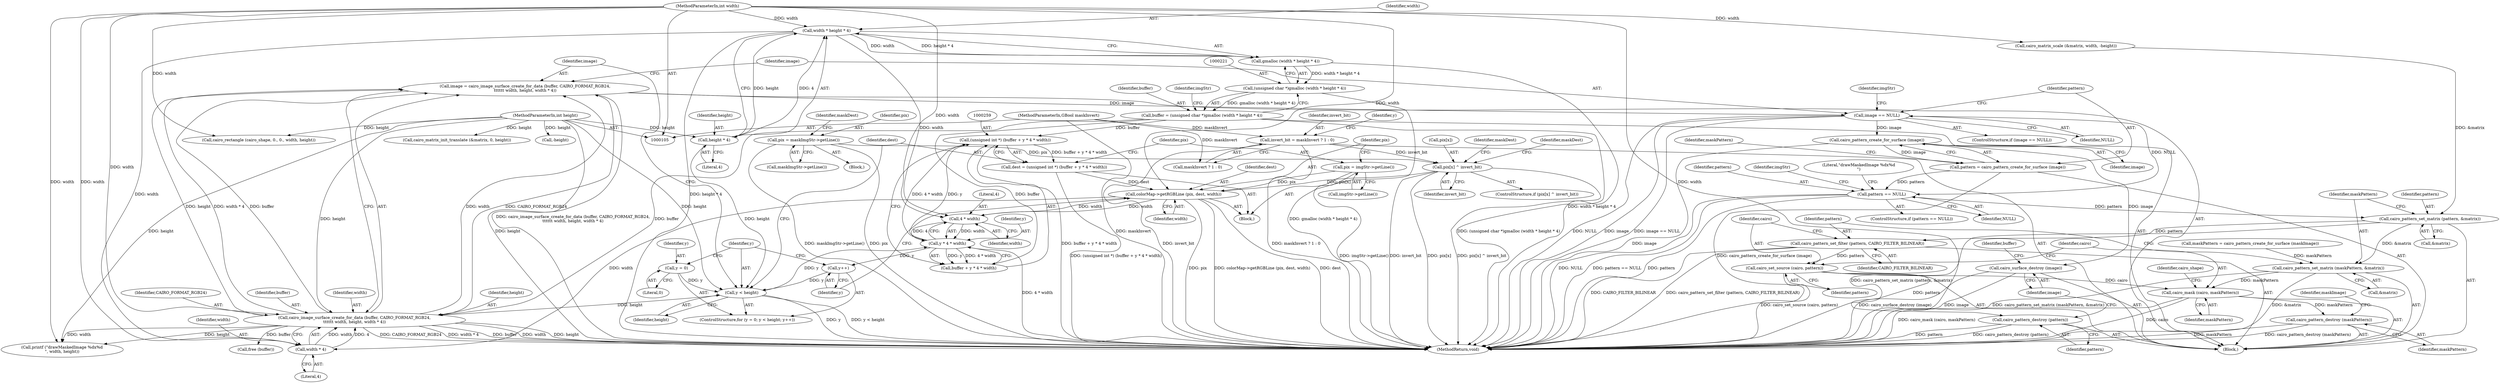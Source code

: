 digraph "0_poppler_7b2d314a61fd0e12f47c62996cb49ec0d1ba747a_2@API" {
"1000294" [label="(Call,cairo_pattern_create_for_surface (image))"];
"1000285" [label="(Call,image == NULL)"];
"1000274" [label="(Call,image = cairo_image_surface_create_for_data (buffer, CAIRO_FORMAT_RGB24,\n\t\t\t\t\t\t width, height, width * 4))"];
"1000276" [label="(Call,cairo_image_surface_create_for_data (buffer, CAIRO_FORMAT_RGB24,\n\t\t\t\t\t\t width, height, width * 4))"];
"1000218" [label="(Call,buffer = (unsigned char *)gmalloc (width * height * 4))"];
"1000220" [label="(Call,(unsigned char *)gmalloc (width * height * 4))"];
"1000222" [label="(Call,gmalloc (width * height * 4))"];
"1000223" [label="(Call,width * height * 4)"];
"1000109" [label="(MethodParameterIn,int width)"];
"1000225" [label="(Call,height * 4)"];
"1000110" [label="(MethodParameterIn,int height)"];
"1000281" [label="(Call,width * 4)"];
"1000270" [label="(Call,colorMap->getRGBLine (pix, dest, width))"];
"1000184" [label="(Call,pix[x] ^ invert_bit)"];
"1000163" [label="(Call,pix = maskImgStr->getLine())"];
"1000147" [label="(Call,invert_bit = maskInvert ? 1 : 0)"];
"1000115" [label="(MethodParameterIn,GBool maskInvert)"];
"1000267" [label="(Call,pix = imgStr->getLine())"];
"1000256" [label="(Call,dest = (unsigned int *) (buffer + y * 4 * width))"];
"1000258" [label="(Call,(unsigned int *) (buffer + y * 4 * width))"];
"1000262" [label="(Call,y * 4 * width)"];
"1000250" [label="(Call,y < height)"];
"1000247" [label="(Call,y = 0)"];
"1000253" [label="(Call,y++)"];
"1000264" [label="(Call,4 * width)"];
"1000292" [label="(Call,pattern = cairo_pattern_create_for_surface (image))"];
"1000301" [label="(Call,pattern == NULL)"];
"1000324" [label="(Call,cairo_pattern_set_matrix (pattern, &matrix))"];
"1000328" [label="(Call,cairo_pattern_set_matrix (maskPattern, &matrix))"];
"1000338" [label="(Call,cairo_mask (cairo, maskPattern))"];
"1000352" [label="(Call,cairo_pattern_destroy (maskPattern))"];
"1000332" [label="(Call,cairo_pattern_set_filter (pattern, CAIRO_FILTER_BILINEAR))"];
"1000335" [label="(Call,cairo_set_source (cairo, pattern))"];
"1000356" [label="(Call,cairo_pattern_destroy (pattern))"];
"1000358" [label="(Call,cairo_surface_destroy (image))"];
"1000292" [label="(Call,pattern = cairo_pattern_create_for_surface (image))"];
"1000326" [label="(Call,&matrix)"];
"1000220" [label="(Call,(unsigned char *)gmalloc (width * height * 4))"];
"1000258" [label="(Call,(unsigned int *) (buffer + y * 4 * width))"];
"1000257" [label="(Identifier,dest)"];
"1000273" [label="(Identifier,width)"];
"1000270" [label="(Call,colorMap->getRGBLine (pix, dest, width))"];
"1000301" [label="(Call,pattern == NULL)"];
"1000277" [label="(Identifier,buffer)"];
"1000219" [label="(Identifier,buffer)"];
"1000290" [label="(Identifier,imgStr)"];
"1000271" [label="(Identifier,pix)"];
"1000344" [label="(Call,cairo_rectangle (cairo_shape, 0., 0., width, height))"];
"1000162" [label="(Block,)"];
"1000265" [label="(Literal,4)"];
"1000275" [label="(Identifier,image)"];
"1000116" [label="(Block,)"];
"1000115" [label="(MethodParameterIn,GBool maskInvert)"];
"1000306" [label="(Identifier,imgStr)"];
"1000313" [label="(Call,cairo_matrix_init_translate (&matrix, 0, height))"];
"1000356" [label="(Call,cairo_pattern_destroy (pattern))"];
"1000328" [label="(Call,cairo_pattern_set_matrix (maskPattern, &matrix))"];
"1000352" [label="(Call,cairo_pattern_destroy (maskPattern))"];
"1000227" [label="(Literal,4)"];
"1000325" [label="(Identifier,pattern)"];
"1000287" [label="(Identifier,NULL)"];
"1000247" [label="(Call,y = 0)"];
"1000334" [label="(Identifier,CAIRO_FILTER_BILINEAR)"];
"1000335" [label="(Call,cairo_set_source (cairo, pattern))"];
"1000252" [label="(Identifier,height)"];
"1000256" [label="(Call,dest = (unsigned int *) (buffer + y * 4 * width))"];
"1000167" [label="(Identifier,maskDest)"];
"1000297" [label="(Identifier,maskPattern)"];
"1000248" [label="(Identifier,y)"];
"1000109" [label="(MethodParameterIn,int width)"];
"1000251" [label="(Identifier,y)"];
"1000340" [label="(Identifier,maskPattern)"];
"1000164" [label="(Identifier,pix)"];
"1000309" [label="(Call,printf (\"drawMaskedImage %dx%d\n\", width, height))"];
"1000264" [label="(Call,4 * width)"];
"1000149" [label="(Call,maskInvert ? 1 : 0)"];
"1000272" [label="(Identifier,dest)"];
"1000226" [label="(Identifier,height)"];
"1000263" [label="(Identifier,y)"];
"1000192" [label="(Identifier,maskDest)"];
"1000260" [label="(Call,buffer + y * 4 * width)"];
"1000361" [label="(Identifier,buffer)"];
"1000310" [label="(Literal,\"drawMaskedImage %dx%d\n\")"];
"1000318" [label="(Call,cairo_matrix_scale (&matrix, width, -height))"];
"1000296" [label="(Call,maskPattern = cairo_pattern_create_for_surface (maskImage))"];
"1000285" [label="(Call,image == NULL)"];
"1000279" [label="(Identifier,width)"];
"1000250" [label="(Call,y < height)"];
"1000224" [label="(Identifier,width)"];
"1000330" [label="(Call,&matrix)"];
"1000281" [label="(Call,width * 4)"];
"1000294" [label="(Call,cairo_pattern_create_for_surface (image))"];
"1000360" [label="(Call,free (buffer))"];
"1000222" [label="(Call,gmalloc (width * height * 4))"];
"1000249" [label="(Literal,0)"];
"1000155" [label="(Identifier,y)"];
"1000303" [label="(Identifier,NULL)"];
"1000110" [label="(MethodParameterIn,int height)"];
"1000359" [label="(Identifier,image)"];
"1000337" [label="(Identifier,pattern)"];
"1000148" [label="(Identifier,invert_bit)"];
"1000147" [label="(Call,invert_bit = maskInvert ? 1 : 0)"];
"1000183" [label="(ControlStructure,if (pix[x] ^ invert_bit))"];
"1000300" [label="(ControlStructure,if (pattern == NULL))"];
"1000282" [label="(Identifier,width)"];
"1000269" [label="(Call,imgStr->getLine())"];
"1000329" [label="(Identifier,maskPattern)"];
"1000253" [label="(Call,y++)"];
"1000338" [label="(Call,cairo_mask (cairo, maskPattern))"];
"1000268" [label="(Identifier,pix)"];
"1000358" [label="(Call,cairo_surface_destroy (image))"];
"1000283" [label="(Literal,4)"];
"1000274" [label="(Call,image = cairo_image_surface_create_for_data (buffer, CAIRO_FORMAT_RGB24,\n\t\t\t\t\t\t width, height, width * 4))"];
"1000280" [label="(Identifier,height)"];
"1000276" [label="(Call,cairo_image_surface_create_for_data (buffer, CAIRO_FORMAT_RGB24,\n\t\t\t\t\t\t width, height, width * 4))"];
"1000336" [label="(Identifier,cairo)"];
"1000262" [label="(Call,y * 4 * width)"];
"1000342" [label="(Identifier,cairo_shape)"];
"1000324" [label="(Call,cairo_pattern_set_matrix (pattern, &matrix))"];
"1000254" [label="(Identifier,y)"];
"1000278" [label="(Identifier,CAIRO_FORMAT_RGB24)"];
"1000188" [label="(Identifier,invert_bit)"];
"1000198" [label="(Identifier,maskDest)"];
"1000355" [label="(Identifier,maskImage)"];
"1000267" [label="(Call,pix = imgStr->getLine())"];
"1000246" [label="(ControlStructure,for (y = 0; y < height; y++))"];
"1000223" [label="(Call,width * height * 4)"];
"1000332" [label="(Call,cairo_pattern_set_filter (pattern, CAIRO_FILTER_BILINEAR))"];
"1000284" [label="(ControlStructure,if (image == NULL))"];
"1000225" [label="(Call,height * 4)"];
"1000295" [label="(Identifier,image)"];
"1000165" [label="(Call,maskImgStr->getLine())"];
"1000286" [label="(Identifier,image)"];
"1000184" [label="(Call,pix[x] ^ invert_bit)"];
"1000353" [label="(Identifier,maskPattern)"];
"1000229" [label="(Identifier,imgStr)"];
"1000266" [label="(Identifier,width)"];
"1000293" [label="(Identifier,pattern)"];
"1000255" [label="(Block,)"];
"1000322" [label="(Call,-height)"];
"1000163" [label="(Call,pix = maskImgStr->getLine())"];
"1000357" [label="(Identifier,pattern)"];
"1000218" [label="(Call,buffer = (unsigned char *)gmalloc (width * height * 4))"];
"1000333" [label="(Identifier,pattern)"];
"1000339" [label="(Identifier,cairo)"];
"1000185" [label="(Call,pix[x])"];
"1000302" [label="(Identifier,pattern)"];
"1000366" [label="(MethodReturn,void)"];
"1000294" -> "1000292"  [label="AST: "];
"1000294" -> "1000295"  [label="CFG: "];
"1000295" -> "1000294"  [label="AST: "];
"1000292" -> "1000294"  [label="CFG: "];
"1000294" -> "1000366"  [label="DDG: image"];
"1000294" -> "1000292"  [label="DDG: image"];
"1000285" -> "1000294"  [label="DDG: image"];
"1000294" -> "1000358"  [label="DDG: image"];
"1000285" -> "1000284"  [label="AST: "];
"1000285" -> "1000287"  [label="CFG: "];
"1000286" -> "1000285"  [label="AST: "];
"1000287" -> "1000285"  [label="AST: "];
"1000290" -> "1000285"  [label="CFG: "];
"1000293" -> "1000285"  [label="CFG: "];
"1000285" -> "1000366"  [label="DDG: image"];
"1000285" -> "1000366"  [label="DDG: image == NULL"];
"1000285" -> "1000366"  [label="DDG: NULL"];
"1000274" -> "1000285"  [label="DDG: image"];
"1000285" -> "1000301"  [label="DDG: NULL"];
"1000274" -> "1000116"  [label="AST: "];
"1000274" -> "1000276"  [label="CFG: "];
"1000275" -> "1000274"  [label="AST: "];
"1000276" -> "1000274"  [label="AST: "];
"1000286" -> "1000274"  [label="CFG: "];
"1000274" -> "1000366"  [label="DDG: cairo_image_surface_create_for_data (buffer, CAIRO_FORMAT_RGB24,\n\t\t\t\t\t\t width, height, width * 4)"];
"1000276" -> "1000274"  [label="DDG: CAIRO_FORMAT_RGB24"];
"1000276" -> "1000274"  [label="DDG: height"];
"1000276" -> "1000274"  [label="DDG: width"];
"1000276" -> "1000274"  [label="DDG: width * 4"];
"1000276" -> "1000274"  [label="DDG: buffer"];
"1000276" -> "1000281"  [label="CFG: "];
"1000277" -> "1000276"  [label="AST: "];
"1000278" -> "1000276"  [label="AST: "];
"1000279" -> "1000276"  [label="AST: "];
"1000280" -> "1000276"  [label="AST: "];
"1000281" -> "1000276"  [label="AST: "];
"1000276" -> "1000366"  [label="DDG: height"];
"1000276" -> "1000366"  [label="DDG: CAIRO_FORMAT_RGB24"];
"1000276" -> "1000366"  [label="DDG: width * 4"];
"1000276" -> "1000366"  [label="DDG: buffer"];
"1000276" -> "1000366"  [label="DDG: width"];
"1000218" -> "1000276"  [label="DDG: buffer"];
"1000281" -> "1000276"  [label="DDG: width"];
"1000281" -> "1000276"  [label="DDG: 4"];
"1000109" -> "1000276"  [label="DDG: width"];
"1000250" -> "1000276"  [label="DDG: height"];
"1000110" -> "1000276"  [label="DDG: height"];
"1000276" -> "1000309"  [label="DDG: width"];
"1000276" -> "1000309"  [label="DDG: height"];
"1000276" -> "1000360"  [label="DDG: buffer"];
"1000218" -> "1000116"  [label="AST: "];
"1000218" -> "1000220"  [label="CFG: "];
"1000219" -> "1000218"  [label="AST: "];
"1000220" -> "1000218"  [label="AST: "];
"1000229" -> "1000218"  [label="CFG: "];
"1000218" -> "1000366"  [label="DDG: (unsigned char *)gmalloc (width * height * 4)"];
"1000220" -> "1000218"  [label="DDG: gmalloc (width * height * 4)"];
"1000218" -> "1000258"  [label="DDG: buffer"];
"1000218" -> "1000260"  [label="DDG: buffer"];
"1000220" -> "1000222"  [label="CFG: "];
"1000221" -> "1000220"  [label="AST: "];
"1000222" -> "1000220"  [label="AST: "];
"1000220" -> "1000366"  [label="DDG: gmalloc (width * height * 4)"];
"1000222" -> "1000220"  [label="DDG: width * height * 4"];
"1000222" -> "1000223"  [label="CFG: "];
"1000223" -> "1000222"  [label="AST: "];
"1000222" -> "1000366"  [label="DDG: width * height * 4"];
"1000223" -> "1000222"  [label="DDG: width"];
"1000223" -> "1000222"  [label="DDG: height * 4"];
"1000223" -> "1000225"  [label="CFG: "];
"1000224" -> "1000223"  [label="AST: "];
"1000225" -> "1000223"  [label="AST: "];
"1000223" -> "1000366"  [label="DDG: height * 4"];
"1000109" -> "1000223"  [label="DDG: width"];
"1000225" -> "1000223"  [label="DDG: height"];
"1000225" -> "1000223"  [label="DDG: 4"];
"1000223" -> "1000264"  [label="DDG: width"];
"1000223" -> "1000281"  [label="DDG: width"];
"1000109" -> "1000105"  [label="AST: "];
"1000109" -> "1000366"  [label="DDG: width"];
"1000109" -> "1000264"  [label="DDG: width"];
"1000109" -> "1000270"  [label="DDG: width"];
"1000109" -> "1000281"  [label="DDG: width"];
"1000109" -> "1000309"  [label="DDG: width"];
"1000109" -> "1000318"  [label="DDG: width"];
"1000109" -> "1000344"  [label="DDG: width"];
"1000225" -> "1000227"  [label="CFG: "];
"1000226" -> "1000225"  [label="AST: "];
"1000227" -> "1000225"  [label="AST: "];
"1000110" -> "1000225"  [label="DDG: height"];
"1000225" -> "1000250"  [label="DDG: height"];
"1000110" -> "1000105"  [label="AST: "];
"1000110" -> "1000366"  [label="DDG: height"];
"1000110" -> "1000250"  [label="DDG: height"];
"1000110" -> "1000309"  [label="DDG: height"];
"1000110" -> "1000313"  [label="DDG: height"];
"1000110" -> "1000322"  [label="DDG: height"];
"1000110" -> "1000344"  [label="DDG: height"];
"1000281" -> "1000283"  [label="CFG: "];
"1000282" -> "1000281"  [label="AST: "];
"1000283" -> "1000281"  [label="AST: "];
"1000270" -> "1000281"  [label="DDG: width"];
"1000270" -> "1000255"  [label="AST: "];
"1000270" -> "1000273"  [label="CFG: "];
"1000271" -> "1000270"  [label="AST: "];
"1000272" -> "1000270"  [label="AST: "];
"1000273" -> "1000270"  [label="AST: "];
"1000254" -> "1000270"  [label="CFG: "];
"1000270" -> "1000366"  [label="DDG: colorMap->getRGBLine (pix, dest, width)"];
"1000270" -> "1000366"  [label="DDG: dest"];
"1000270" -> "1000366"  [label="DDG: pix"];
"1000270" -> "1000264"  [label="DDG: width"];
"1000184" -> "1000270"  [label="DDG: pix[x]"];
"1000267" -> "1000270"  [label="DDG: pix"];
"1000256" -> "1000270"  [label="DDG: dest"];
"1000264" -> "1000270"  [label="DDG: width"];
"1000184" -> "1000183"  [label="AST: "];
"1000184" -> "1000188"  [label="CFG: "];
"1000185" -> "1000184"  [label="AST: "];
"1000188" -> "1000184"  [label="AST: "];
"1000192" -> "1000184"  [label="CFG: "];
"1000198" -> "1000184"  [label="CFG: "];
"1000184" -> "1000366"  [label="DDG: invert_bit"];
"1000184" -> "1000366"  [label="DDG: pix[x]"];
"1000184" -> "1000366"  [label="DDG: pix[x] ^ invert_bit"];
"1000163" -> "1000184"  [label="DDG: pix"];
"1000147" -> "1000184"  [label="DDG: invert_bit"];
"1000163" -> "1000162"  [label="AST: "];
"1000163" -> "1000165"  [label="CFG: "];
"1000164" -> "1000163"  [label="AST: "];
"1000165" -> "1000163"  [label="AST: "];
"1000167" -> "1000163"  [label="CFG: "];
"1000163" -> "1000366"  [label="DDG: pix"];
"1000163" -> "1000366"  [label="DDG: maskImgStr->getLine()"];
"1000147" -> "1000116"  [label="AST: "];
"1000147" -> "1000149"  [label="CFG: "];
"1000148" -> "1000147"  [label="AST: "];
"1000149" -> "1000147"  [label="AST: "];
"1000155" -> "1000147"  [label="CFG: "];
"1000147" -> "1000366"  [label="DDG: maskInvert ? 1 : 0"];
"1000147" -> "1000366"  [label="DDG: invert_bit"];
"1000115" -> "1000147"  [label="DDG: maskInvert"];
"1000115" -> "1000105"  [label="AST: "];
"1000115" -> "1000366"  [label="DDG: maskInvert"];
"1000115" -> "1000149"  [label="DDG: maskInvert"];
"1000267" -> "1000255"  [label="AST: "];
"1000267" -> "1000269"  [label="CFG: "];
"1000268" -> "1000267"  [label="AST: "];
"1000269" -> "1000267"  [label="AST: "];
"1000271" -> "1000267"  [label="CFG: "];
"1000267" -> "1000366"  [label="DDG: imgStr->getLine()"];
"1000256" -> "1000255"  [label="AST: "];
"1000256" -> "1000258"  [label="CFG: "];
"1000257" -> "1000256"  [label="AST: "];
"1000258" -> "1000256"  [label="AST: "];
"1000268" -> "1000256"  [label="CFG: "];
"1000256" -> "1000366"  [label="DDG: (unsigned int *) (buffer + y * 4 * width)"];
"1000258" -> "1000256"  [label="DDG: buffer + y * 4 * width"];
"1000258" -> "1000260"  [label="CFG: "];
"1000259" -> "1000258"  [label="AST: "];
"1000260" -> "1000258"  [label="AST: "];
"1000258" -> "1000366"  [label="DDG: buffer + y * 4 * width"];
"1000262" -> "1000258"  [label="DDG: y"];
"1000262" -> "1000258"  [label="DDG: 4 * width"];
"1000262" -> "1000260"  [label="AST: "];
"1000262" -> "1000264"  [label="CFG: "];
"1000263" -> "1000262"  [label="AST: "];
"1000264" -> "1000262"  [label="AST: "];
"1000260" -> "1000262"  [label="CFG: "];
"1000262" -> "1000366"  [label="DDG: 4 * width"];
"1000262" -> "1000253"  [label="DDG: y"];
"1000262" -> "1000260"  [label="DDG: y"];
"1000262" -> "1000260"  [label="DDG: 4 * width"];
"1000250" -> "1000262"  [label="DDG: y"];
"1000264" -> "1000262"  [label="DDG: 4"];
"1000264" -> "1000262"  [label="DDG: width"];
"1000250" -> "1000246"  [label="AST: "];
"1000250" -> "1000252"  [label="CFG: "];
"1000251" -> "1000250"  [label="AST: "];
"1000252" -> "1000250"  [label="AST: "];
"1000257" -> "1000250"  [label="CFG: "];
"1000275" -> "1000250"  [label="CFG: "];
"1000250" -> "1000366"  [label="DDG: y"];
"1000250" -> "1000366"  [label="DDG: y < height"];
"1000247" -> "1000250"  [label="DDG: y"];
"1000253" -> "1000250"  [label="DDG: y"];
"1000247" -> "1000246"  [label="AST: "];
"1000247" -> "1000249"  [label="CFG: "];
"1000248" -> "1000247"  [label="AST: "];
"1000249" -> "1000247"  [label="AST: "];
"1000251" -> "1000247"  [label="CFG: "];
"1000253" -> "1000246"  [label="AST: "];
"1000253" -> "1000254"  [label="CFG: "];
"1000254" -> "1000253"  [label="AST: "];
"1000251" -> "1000253"  [label="CFG: "];
"1000264" -> "1000266"  [label="CFG: "];
"1000265" -> "1000264"  [label="AST: "];
"1000266" -> "1000264"  [label="AST: "];
"1000292" -> "1000116"  [label="AST: "];
"1000293" -> "1000292"  [label="AST: "];
"1000297" -> "1000292"  [label="CFG: "];
"1000292" -> "1000366"  [label="DDG: cairo_pattern_create_for_surface (image)"];
"1000292" -> "1000301"  [label="DDG: pattern"];
"1000301" -> "1000300"  [label="AST: "];
"1000301" -> "1000303"  [label="CFG: "];
"1000302" -> "1000301"  [label="AST: "];
"1000303" -> "1000301"  [label="AST: "];
"1000306" -> "1000301"  [label="CFG: "];
"1000310" -> "1000301"  [label="CFG: "];
"1000301" -> "1000366"  [label="DDG: NULL"];
"1000301" -> "1000366"  [label="DDG: pattern == NULL"];
"1000301" -> "1000366"  [label="DDG: pattern"];
"1000301" -> "1000324"  [label="DDG: pattern"];
"1000324" -> "1000116"  [label="AST: "];
"1000324" -> "1000326"  [label="CFG: "];
"1000325" -> "1000324"  [label="AST: "];
"1000326" -> "1000324"  [label="AST: "];
"1000329" -> "1000324"  [label="CFG: "];
"1000324" -> "1000366"  [label="DDG: cairo_pattern_set_matrix (pattern, &matrix)"];
"1000318" -> "1000324"  [label="DDG: &matrix"];
"1000324" -> "1000328"  [label="DDG: &matrix"];
"1000324" -> "1000332"  [label="DDG: pattern"];
"1000328" -> "1000116"  [label="AST: "];
"1000328" -> "1000330"  [label="CFG: "];
"1000329" -> "1000328"  [label="AST: "];
"1000330" -> "1000328"  [label="AST: "];
"1000333" -> "1000328"  [label="CFG: "];
"1000328" -> "1000366"  [label="DDG: cairo_pattern_set_matrix (maskPattern, &matrix)"];
"1000328" -> "1000366"  [label="DDG: &matrix"];
"1000296" -> "1000328"  [label="DDG: maskPattern"];
"1000328" -> "1000338"  [label="DDG: maskPattern"];
"1000338" -> "1000116"  [label="AST: "];
"1000338" -> "1000340"  [label="CFG: "];
"1000339" -> "1000338"  [label="AST: "];
"1000340" -> "1000338"  [label="AST: "];
"1000342" -> "1000338"  [label="CFG: "];
"1000338" -> "1000366"  [label="DDG: cairo"];
"1000338" -> "1000366"  [label="DDG: cairo_mask (cairo, maskPattern)"];
"1000335" -> "1000338"  [label="DDG: cairo"];
"1000338" -> "1000352"  [label="DDG: maskPattern"];
"1000352" -> "1000116"  [label="AST: "];
"1000352" -> "1000353"  [label="CFG: "];
"1000353" -> "1000352"  [label="AST: "];
"1000355" -> "1000352"  [label="CFG: "];
"1000352" -> "1000366"  [label="DDG: maskPattern"];
"1000352" -> "1000366"  [label="DDG: cairo_pattern_destroy (maskPattern)"];
"1000332" -> "1000116"  [label="AST: "];
"1000332" -> "1000334"  [label="CFG: "];
"1000333" -> "1000332"  [label="AST: "];
"1000334" -> "1000332"  [label="AST: "];
"1000336" -> "1000332"  [label="CFG: "];
"1000332" -> "1000366"  [label="DDG: CAIRO_FILTER_BILINEAR"];
"1000332" -> "1000366"  [label="DDG: cairo_pattern_set_filter (pattern, CAIRO_FILTER_BILINEAR)"];
"1000332" -> "1000335"  [label="DDG: pattern"];
"1000335" -> "1000116"  [label="AST: "];
"1000335" -> "1000337"  [label="CFG: "];
"1000336" -> "1000335"  [label="AST: "];
"1000337" -> "1000335"  [label="AST: "];
"1000339" -> "1000335"  [label="CFG: "];
"1000335" -> "1000366"  [label="DDG: cairo_set_source (cairo, pattern)"];
"1000335" -> "1000356"  [label="DDG: pattern"];
"1000356" -> "1000116"  [label="AST: "];
"1000356" -> "1000357"  [label="CFG: "];
"1000357" -> "1000356"  [label="AST: "];
"1000359" -> "1000356"  [label="CFG: "];
"1000356" -> "1000366"  [label="DDG: cairo_pattern_destroy (pattern)"];
"1000356" -> "1000366"  [label="DDG: pattern"];
"1000358" -> "1000116"  [label="AST: "];
"1000358" -> "1000359"  [label="CFG: "];
"1000359" -> "1000358"  [label="AST: "];
"1000361" -> "1000358"  [label="CFG: "];
"1000358" -> "1000366"  [label="DDG: cairo_surface_destroy (image)"];
"1000358" -> "1000366"  [label="DDG: image"];
}
